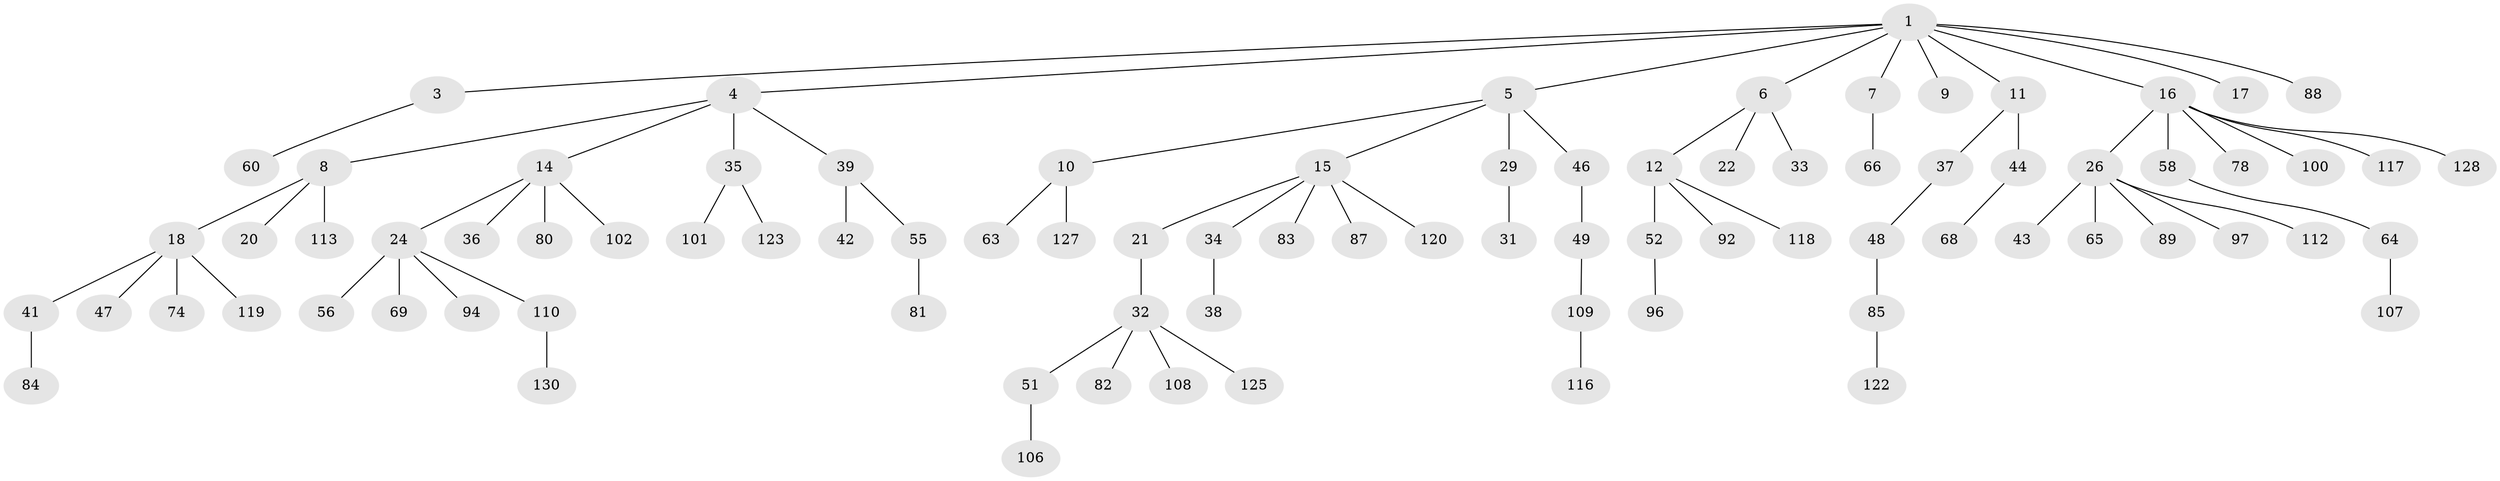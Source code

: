 // Generated by graph-tools (version 1.1) at 2025/52/02/27/25 19:52:13]
// undirected, 87 vertices, 86 edges
graph export_dot {
graph [start="1"]
  node [color=gray90,style=filled];
  1 [super="+2"];
  3 [super="+61"];
  4 [super="+13"];
  5 [super="+23"];
  6 [super="+79"];
  7 [super="+54"];
  8 [super="+73"];
  9 [super="+50"];
  10 [super="+67"];
  11 [super="+103"];
  12 [super="+45"];
  14 [super="+25"];
  15 [super="+30"];
  16 [super="+19"];
  17 [super="+105"];
  18 [super="+57"];
  20 [super="+71"];
  21;
  22;
  24 [super="+28"];
  26 [super="+27"];
  29;
  31;
  32 [super="+86"];
  33;
  34 [super="+90"];
  35 [super="+72"];
  36;
  37;
  38 [super="+62"];
  39 [super="+40"];
  41 [super="+53"];
  42;
  43;
  44;
  46 [super="+76"];
  47;
  48;
  49 [super="+98"];
  51 [super="+75"];
  52 [super="+126"];
  55 [super="+70"];
  56 [super="+59"];
  58 [super="+91"];
  60;
  63;
  64 [super="+77"];
  65;
  66 [super="+95"];
  68 [super="+104"];
  69;
  74;
  78;
  80;
  81 [super="+115"];
  82;
  83;
  84;
  85 [super="+121"];
  87 [super="+111"];
  88 [super="+124"];
  89 [super="+93"];
  92;
  94;
  96 [super="+99"];
  97;
  100;
  101 [super="+114"];
  102;
  106;
  107;
  108;
  109;
  110 [super="+129"];
  112;
  113;
  116;
  117;
  118;
  119;
  120;
  122;
  123;
  125;
  127;
  128;
  130;
  1 -- 4;
  1 -- 6;
  1 -- 11;
  1 -- 17;
  1 -- 88;
  1 -- 16;
  1 -- 3;
  1 -- 5;
  1 -- 7;
  1 -- 9;
  3 -- 60;
  4 -- 8;
  4 -- 35;
  4 -- 14;
  4 -- 39;
  5 -- 10;
  5 -- 15;
  5 -- 46;
  5 -- 29;
  6 -- 12;
  6 -- 22;
  6 -- 33;
  7 -- 66;
  8 -- 18;
  8 -- 20;
  8 -- 113;
  10 -- 63;
  10 -- 127;
  11 -- 37;
  11 -- 44;
  12 -- 52;
  12 -- 92;
  12 -- 118;
  14 -- 24;
  14 -- 36;
  14 -- 80;
  14 -- 102;
  15 -- 21;
  15 -- 87;
  15 -- 120;
  15 -- 34;
  15 -- 83;
  16 -- 26;
  16 -- 58;
  16 -- 78;
  16 -- 117;
  16 -- 100;
  16 -- 128;
  18 -- 41;
  18 -- 47;
  18 -- 74;
  18 -- 119;
  21 -- 32;
  24 -- 69;
  24 -- 94;
  24 -- 56;
  24 -- 110;
  26 -- 43;
  26 -- 97;
  26 -- 112;
  26 -- 65;
  26 -- 89;
  29 -- 31;
  32 -- 51;
  32 -- 82;
  32 -- 108;
  32 -- 125;
  34 -- 38;
  35 -- 123;
  35 -- 101;
  37 -- 48;
  39 -- 42;
  39 -- 55;
  41 -- 84;
  44 -- 68;
  46 -- 49;
  48 -- 85;
  49 -- 109;
  51 -- 106;
  52 -- 96;
  55 -- 81;
  58 -- 64;
  64 -- 107;
  85 -- 122;
  109 -- 116;
  110 -- 130;
}
